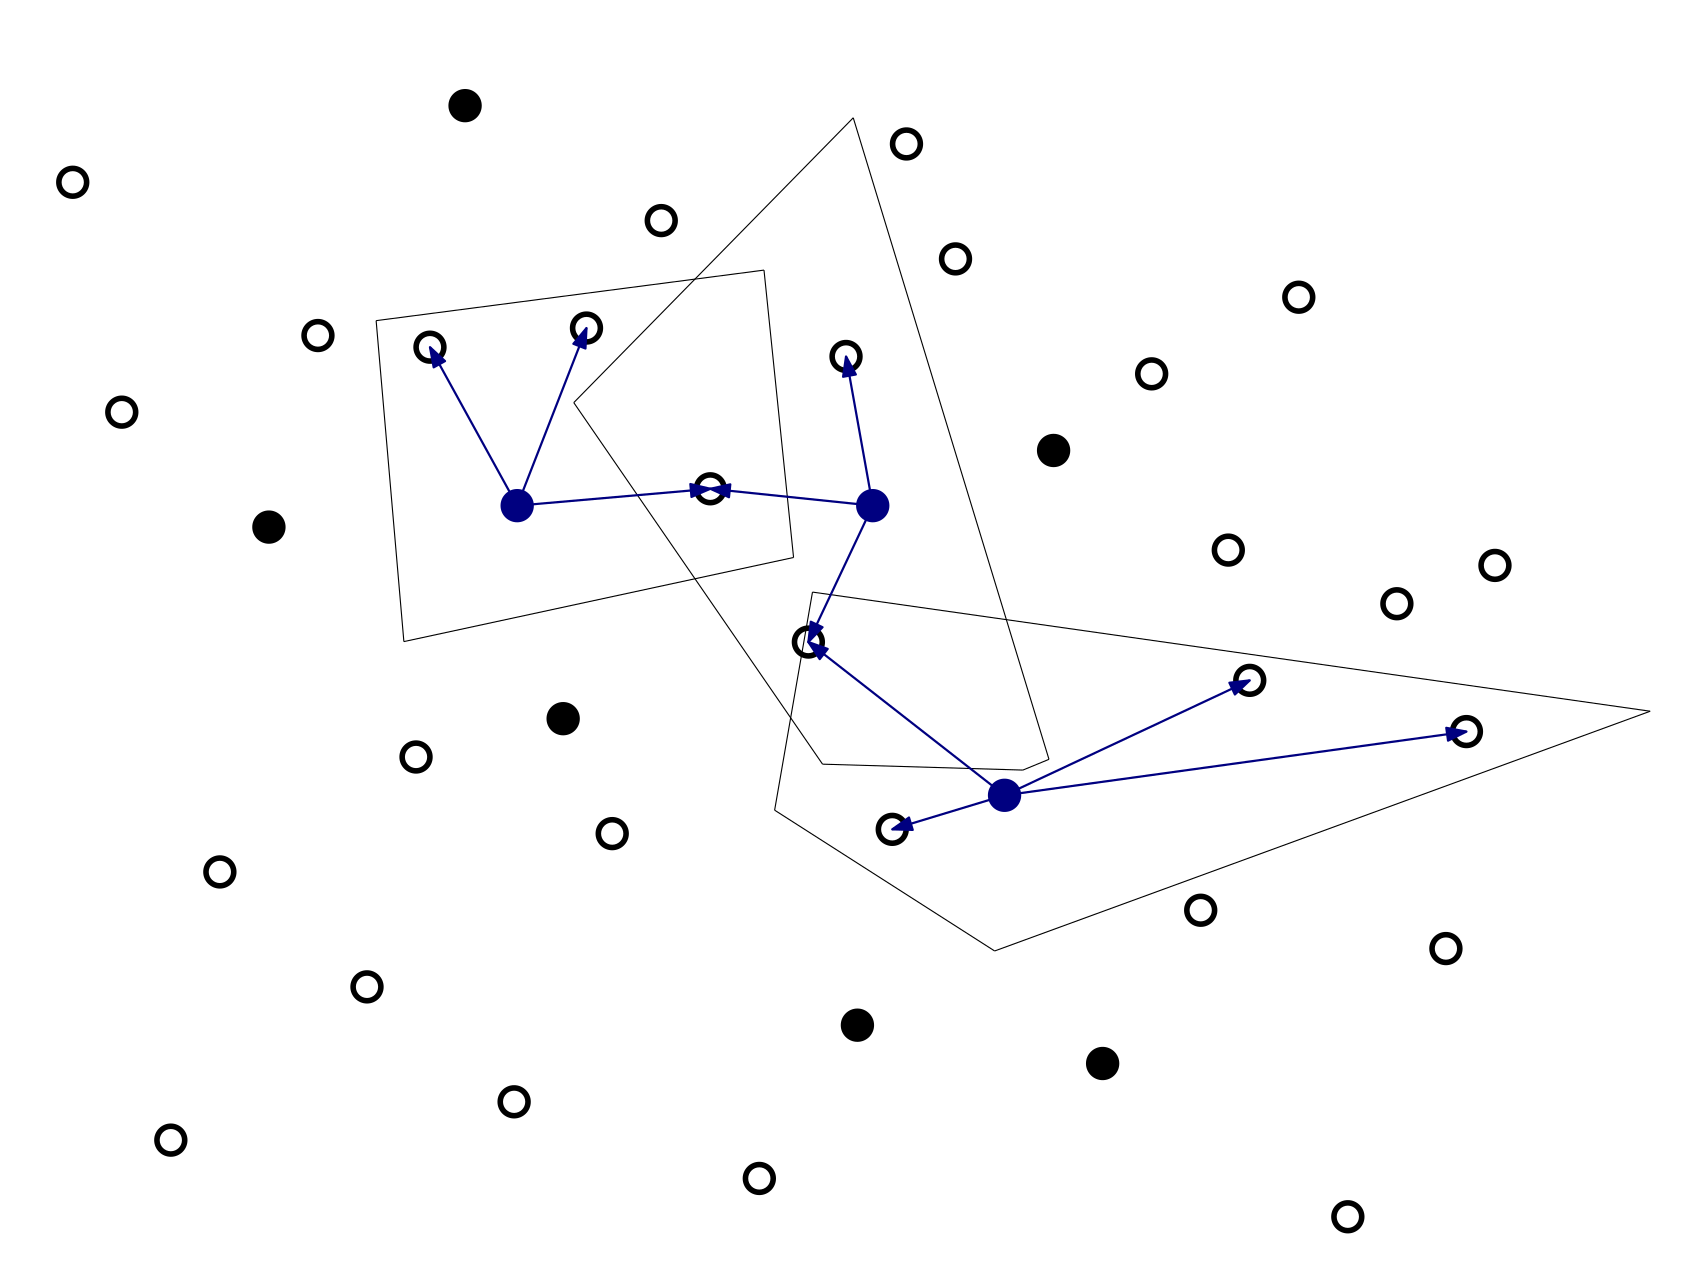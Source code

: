 <?xml version="1.0"?>
<!DOCTYPE ipe SYSTEM "ipe.dtd">
<ipe version="70218" creator="Ipe 7.2.28">
<info created="D:20240209213009" modified="D:20240209231523"/>
<ipestyle name="basic">
<symbol name="arrow/arc(spx)">
<path stroke="sym-stroke" fill="sym-stroke" pen="sym-pen">
0 0 m
-1 0.333 l
-1 -0.333 l
h
</path>
</symbol>
<symbol name="arrow/farc(spx)">
<path stroke="sym-stroke" fill="white" pen="sym-pen">
0 0 m
-1 0.333 l
-1 -0.333 l
h
</path>
</symbol>
<symbol name="arrow/ptarc(spx)">
<path stroke="sym-stroke" fill="sym-stroke" pen="sym-pen">
0 0 m
-1 0.333 l
-0.8 0 l
-1 -0.333 l
h
</path>
</symbol>
<symbol name="arrow/fptarc(spx)">
<path stroke="sym-stroke" fill="white" pen="sym-pen">
0 0 m
-1 0.333 l
-0.8 0 l
-1 -0.333 l
h
</path>
</symbol>
<symbol name="mark/circle(sx)" transformations="translations">
<path fill="sym-stroke">
0.6 0 0 0.6 0 0 e
0.4 0 0 0.4 0 0 e
</path>
</symbol>
<symbol name="mark/disk(sx)" transformations="translations">
<path fill="sym-stroke">
0.6 0 0 0.6 0 0 e
</path>
</symbol>
<symbol name="mark/fdisk(sfx)" transformations="translations">
<group>
<path fill="sym-fill">
0.5 0 0 0.5 0 0 e
</path>
<path fill="sym-stroke" fillrule="eofill">
0.6 0 0 0.6 0 0 e
0.4 0 0 0.4 0 0 e
</path>
</group>
</symbol>
<symbol name="mark/box(sx)" transformations="translations">
<path fill="sym-stroke" fillrule="eofill">
-0.6 -0.6 m
0.6 -0.6 l
0.6 0.6 l
-0.6 0.6 l
h
-0.4 -0.4 m
0.4 -0.4 l
0.4 0.4 l
-0.4 0.4 l
h
</path>
</symbol>
<symbol name="mark/square(sx)" transformations="translations">
<path fill="sym-stroke">
-0.6 -0.6 m
0.6 -0.6 l
0.6 0.6 l
-0.6 0.6 l
h
</path>
</symbol>
<symbol name="mark/fsquare(sfx)" transformations="translations">
<group>
<path fill="sym-fill">
-0.5 -0.5 m
0.5 -0.5 l
0.5 0.5 l
-0.5 0.5 l
h
</path>
<path fill="sym-stroke" fillrule="eofill">
-0.6 -0.6 m
0.6 -0.6 l
0.6 0.6 l
-0.6 0.6 l
h
-0.4 -0.4 m
0.4 -0.4 l
0.4 0.4 l
-0.4 0.4 l
h
</path>
</group>
</symbol>
<symbol name="mark/cross(sx)" transformations="translations">
<group>
<path fill="sym-stroke">
-0.43 -0.57 m
0.57 0.43 l
0.43 0.57 l
-0.57 -0.43 l
h
</path>
<path fill="sym-stroke">
-0.43 0.57 m
0.57 -0.43 l
0.43 -0.57 l
-0.57 0.43 l
h
</path>
</group>
</symbol>
<symbol name="arrow/fnormal(spx)">
<path stroke="sym-stroke" fill="white" pen="sym-pen">
0 0 m
-1 0.333 l
-1 -0.333 l
h
</path>
</symbol>
<symbol name="arrow/pointed(spx)">
<path stroke="sym-stroke" fill="sym-stroke" pen="sym-pen">
0 0 m
-1 0.333 l
-0.8 0 l
-1 -0.333 l
h
</path>
</symbol>
<symbol name="arrow/fpointed(spx)">
<path stroke="sym-stroke" fill="white" pen="sym-pen">
0 0 m
-1 0.333 l
-0.8 0 l
-1 -0.333 l
h
</path>
</symbol>
<symbol name="arrow/linear(spx)">
<path stroke="sym-stroke" pen="sym-pen">
-1 0.333 m
0 0 l
-1 -0.333 l
</path>
</symbol>
<symbol name="arrow/fdouble(spx)">
<path stroke="sym-stroke" fill="white" pen="sym-pen">
0 0 m
-1 0.333 l
-1 -0.333 l
h
-1 0 m
-2 0.333 l
-2 -0.333 l
h
</path>
</symbol>
<symbol name="arrow/double(spx)">
<path stroke="sym-stroke" fill="sym-stroke" pen="sym-pen">
0 0 m
-1 0.333 l
-1 -0.333 l
h
-1 0 m
-2 0.333 l
-2 -0.333 l
h
</path>
</symbol>
<symbol name="arrow/mid-normal(spx)">
<path stroke="sym-stroke" fill="sym-stroke" pen="sym-pen">
0.5 0 m
-0.5 0.333 l
-0.5 -0.333 l
h
</path>
</symbol>
<symbol name="arrow/mid-fnormal(spx)">
<path stroke="sym-stroke" fill="white" pen="sym-pen">
0.5 0 m
-0.5 0.333 l
-0.5 -0.333 l
h
</path>
</symbol>
<symbol name="arrow/mid-pointed(spx)">
<path stroke="sym-stroke" fill="sym-stroke" pen="sym-pen">
0.5 0 m
-0.5 0.333 l
-0.3 0 l
-0.5 -0.333 l
h
</path>
</symbol>
<symbol name="arrow/mid-fpointed(spx)">
<path stroke="sym-stroke" fill="white" pen="sym-pen">
0.5 0 m
-0.5 0.333 l
-0.3 0 l
-0.5 -0.333 l
h
</path>
</symbol>
<symbol name="arrow/mid-double(spx)">
<path stroke="sym-stroke" fill="sym-stroke" pen="sym-pen">
1 0 m
0 0.333 l
0 -0.333 l
h
0 0 m
-1 0.333 l
-1 -0.333 l
h
</path>
</symbol>
<symbol name="arrow/mid-fdouble(spx)">
<path stroke="sym-stroke" fill="white" pen="sym-pen">
1 0 m
0 0.333 l
0 -0.333 l
h
0 0 m
-1 0.333 l
-1 -0.333 l
h
</path>
</symbol>
<anglesize name="22.5 deg" value="22.5"/>
<anglesize name="30 deg" value="30"/>
<anglesize name="45 deg" value="45"/>
<anglesize name="60 deg" value="60"/>
<anglesize name="90 deg" value="90"/>
<arrowsize name="large" value="10"/>
<arrowsize name="small" value="5"/>
<arrowsize name="tiny" value="3"/>
<color name="blue" value="0 0 1"/>
<color name="brown" value="0.647 0.165 0.165"/>
<color name="darkblue" value="0 0 0.545"/>
<color name="darkcyan" value="0 0.545 0.545"/>
<color name="darkgray" value="0.663"/>
<color name="darkgreen" value="0 0.392 0"/>
<color name="darkmagenta" value="0.545 0 0.545"/>
<color name="darkorange" value="1 0.549 0"/>
<color name="darkred" value="0.545 0 0"/>
<color name="gold" value="1 0.843 0"/>
<color name="gray" value="0.745"/>
<color name="green" value="0 1 0"/>
<color name="lightblue" value="0.678 0.847 0.902"/>
<color name="lightcyan" value="0.878 1 1"/>
<color name="lightgray" value="0.827"/>
<color name="lightgreen" value="0.565 0.933 0.565"/>
<color name="lightyellow" value="1 1 0.878"/>
<color name="navy" value="0 0 0.502"/>
<color name="orange" value="1 0.647 0"/>
<color name="pink" value="1 0.753 0.796"/>
<color name="purple" value="0.627 0.125 0.941"/>
<color name="red" value="1 0 0"/>
<color name="seagreen" value="0.18 0.545 0.341"/>
<color name="turquoise" value="0.251 0.878 0.816"/>
<color name="violet" value="0.933 0.51 0.933"/>
<color name="yellow" value="1 1 0"/>
<dashstyle name="dash dot dotted" value="[4 2 1 2 1 2] 0"/>
<dashstyle name="dash dotted" value="[4 2 1 2] 0"/>
<dashstyle name="dashed" value="[4] 0"/>
<dashstyle name="dotted" value="[1 3] 0"/>
<gridsize name="10 pts (~3.5 mm)" value="10"/>
<gridsize name="14 pts (~5 mm)" value="14"/>
<gridsize name="16 pts (~6 mm)" value="16"/>
<gridsize name="20 pts (~7 mm)" value="20"/>
<gridsize name="28 pts (~10 mm)" value="28"/>
<gridsize name="32 pts (~12 mm)" value="32"/>
<gridsize name="4 pts" value="4"/>
<gridsize name="56 pts (~20 mm)" value="56"/>
<gridsize name="8 pts (~3 mm)" value="8"/>
<opacity name="10%" value="0.1"/>
<opacity name="30%" value="0.3"/>
<opacity name="50%" value="0.5"/>
<opacity name="75%" value="0.75"/>
<pen name="fat" value="1.2"/>
<pen name="heavier" value="0.8"/>
<pen name="ultrafat" value="2"/>
<symbolsize name="large" value="5"/>
<symbolsize name="small" value="2"/>
<symbolsize name="tiny" value="1.1"/>
<textsize name="Huge" value="\Huge"/>
<textsize name="LARGE" value="\LARGE"/>
<textsize name="Large" value="\Large"/>
<textsize name="footnote" value="\footnotesize"/>
<textsize name="huge" value="\huge"/>
<textsize name="large" value="\large"/>
<textsize name="script" value="\scriptsize"/>
<textsize name="small" value="\small"/>
<textsize name="tiny" value="\tiny"/>
<textstyle name="center" begin="\begin{center}" end="\end{center}"/>
<textstyle name="item" begin="\begin{itemize}\item{}" end="\end{itemize}"/>
<textstyle name="itemize" begin="\begin{itemize}" end="\end{itemize}"/>
<layout paper="600 450" origin="0 0" frame="600 450"/>
<tiling name="falling" angle="-60" step="4" width="1"/>
<tiling name="rising" angle="30" step="4" width="1"/>
</ipestyle>
<page>
<layer name="alpha"/>
<view layers="alpha" active="alpha"/>
<use layer="alpha" matrix="1 0 0 1 -4.23588 -416.093" name="mark/circle(sx)" pos="112 752" size="10" stroke="black"/>
<use matrix="1 0 0 1 33.2814 -388.506" name="mark/circle(sx)" pos="304 752" size="10" stroke="black"/>
<use matrix="1 0 0 1 27.2124 -428.23" name="mark/circle(sx)" pos="416 640" size="10" stroke="black"/>
<use matrix="1 0 0 1 34.9365 -405.61" name="mark/disk(sx)" pos="320 576" size="10" stroke="navy"/>
<use matrix="1 0 0 1 25.0055 -391.265" name="mark/circle(sx)" pos="224 672" size="10" stroke="black"/>
<use matrix="1 0 0 1 20.5917 -377.472" name="mark/disk(sx)" pos="352 672" size="10" stroke="black"/>
<use matrix="1 0 0 1 5.69515 -403.403" name="mark/circle(sx)" pos="208 560" size="10" stroke="black"/>
<use matrix="1 0 0 1 24.4538 -417.196" name="mark/circle(sx)" pos="48 560" size="10" stroke="black"/>
<use matrix="1 0 0 1 -21.8911 -405.058" name="mark/disk(sx)" pos="112 672" size="10" stroke="black"/>
<use matrix="1 0 0 1 15.0745 -423.817" name="mark/circle(sx)" pos="128 608" size="10" stroke="black"/>
<use matrix="1 0 0 1 12.3158 -414.437" name="mark/circle(sx)" pos="272 640" size="10" stroke="black"/>
<use matrix="1 0 0 1 23.3503 -374.713" name="mark/circle(sx)" pos="208 752" size="10" stroke="black"/>
<use matrix="1 0 0 1 12.8676 -402.299" name="mark/circle(sx)" pos="448 752" size="10" stroke="black"/>
<use matrix="1 0 0 1 -12.5117 -402.851" name="mark/circle(sx)" pos="544 656" size="10" stroke="black"/>
<use matrix="1 0 0 1 17.8331 -412.782" name="mark/circle(sx)" pos="496 528" size="10" stroke="black"/>
<use matrix="1 0 0 1 25.5572 -430.989" name="mark/circle(sx)" pos="400 560" size="10" stroke="black"/>
<use matrix="1 0 0 1 32.1779 -416.644" name="mark/circle(sx)" pos="464 656" size="10" stroke="black"/>
<use matrix="1 0 0 1 23.9021 -397.886" name="mark/circle(sx)" pos="384 720" size="10" stroke="black"/>
<use matrix="1 0 0 1 15.6262 -395.127" name="mark/circle(sx)" pos="304 800" size="10" stroke="black"/>
<use matrix="1 0 0 1 16.7296 -397.334" name="mark/disk(sx)" pos="144 816" size="10" stroke="black"/>
<use matrix="1 0 0 1 -12.5117 -392.92" name="mark/circle(sx)" pos="32 784" size="10" stroke="black"/>
<use matrix="1 0 0 1 -10.8566 -379.679" name="mark/circle(sx)" pos="48 688" size="10" stroke="black"/>
<use matrix="1 0 0 1 -11.96 -426.024" name="mark/disk(sx)" pos="208 624" size="10" stroke="black"/>
<use matrix="1 0 0 1 -2.58071 -410.575" name="mark/circle(sx)" pos="128 512" size="10" stroke="black"/>
<use matrix="1 0 0 1 29.971 -408.368" name="mark/disk(sx)" pos="272 496" size="10" stroke="black"/>
<use matrix="1 0 0 1 6.24688 -390.161" name="mark/disk(sx)" pos="384 464" size="10" stroke="black"/>
<use matrix="1 0 0 1 30.5227 -397.334" name="mark/circle(sx)" pos="448 416" size="10" stroke="black"/>
<use matrix="1 0 0 1 10.6607 -383.541" name="mark/circle(sx)" pos="256 416" size="10" stroke="black"/>
<use matrix="1 0 0 1 34.3848 -371.955" name="mark/circle(sx)" pos="144 432" size="10" stroke="black"/>
<use matrix="1 0 0 1 6.7986 -385.748" name="mark/circle(sx)" pos="48 432" size="10" stroke="black"/>
<use matrix="1 0 0 1 -12.5117 -397.334" name="mark/disk(sx)" pos="320 672" size="10" stroke="navy"/>
<use matrix="1 0 0 1 -12.5117 -397.334" name="mark/disk(sx)" pos="192 672" size="10" stroke="navy"/>
<use matrix="1 0 0 1 -12.5117 -397.334" name="mark/circle(sx)" pos="448 656" size="10" stroke="black"/>
<path matrix="1 0 0 1 -12.5117 -397.334" stroke="black">
284.676 562.37 m
363.873 511.684 l
</path>
<path matrix="1 0 0 1 -12.5117 -397.334" stroke="black">
284.676 562.37 m
298.306 640.882 l
</path>
<path matrix="1 0 0 1 -12.5117 -397.334" stroke="black">
298.306 640.882 m
599.873 597.993 l
</path>
<path matrix="1 0 0 1 -12.5117 -397.334" stroke="black">
363.873 511.684 m
599.873 597.993 l
</path>
<path matrix="1 0 0 1 -1.51174 -397.334" stroke="black">
130.22 738.607 m
140.206 623.064 l
</path>
<path matrix="1 0 0 1 -1.51174 -397.334" stroke="black">
130.22 738.607 m
269.851 756.796 l
</path>
<path matrix="1 0 0 1 -1.51174 -397.334" stroke="black">
140.206 623.064 m
280.492 653.342 l
</path>
<path matrix="1 0 0 1 -1.51174 -397.334" stroke="black">
269.851 756.796 m
280.492 653.342 l
</path>
<path matrix="1 0 0 1 -1.51174 -397.334" stroke="black">
363.049 576.807 m
372.442 580.678 l
</path>
<path matrix="1 0 0 1 -1.51174 -397.334" stroke="black">
363.049 576.807 m
290.93 578.934 l
</path>
<path matrix="1 0 0 1 -1.51174 -397.334" stroke="black">
290.93 578.934 m
201.367 709.091 l
</path>
<path matrix="1 0 0 1 -1.51174 -397.334" stroke="black">
201.367 709.091 m
301.982 811.632 l
</path>
<path matrix="1 0 0 1 -1.51174 -397.334" stroke="black">
372.442 580.678 m
301.982 811.632 l
</path>
<path matrix="1 0 0 1 -1.51174 -397.334" stroke="navy" pen="heavier" arrow="normal/normal">
181 672 m
250.517 678.069 l
</path>
<path matrix="1 0 0 1 -1.51174 -397.334" stroke="navy" pen="heavier" arrow="normal/normal">
309 672 m
250.517 678.069 l
</path>
<path matrix="1 0 0 1 -1.51174 -397.334" stroke="navy" pen="heavier" arrow="normal/normal">
309 672 m
285.828 622.897 l
</path>
<path matrix="1 0 0 1 -1.51174 -397.334" stroke="navy" pen="heavier" arrow="normal/normal">
356.448 567.724 m
285.828 622.897 l
</path>
<path matrix="1 0 0 1 -1.51174 -397.334" stroke="navy" pen="heavier" arrow="normal/normal">
356.448 567.724 m
444.724 609.103 l
</path>
<use matrix="1 0 0 1 116.092 -452.288" name="mark/circle(sx)" pos="32 784" size="10" stroke="black"/>
<use matrix="1 0 0 1 172.436 -445.397" name="mark/circle(sx)" pos="32 784" size="10" stroke="black"/>
<use matrix="1 0 0 1 265.87 -455.636" name="mark/circle(sx)" pos="32 784" size="10" stroke="black"/>
<use matrix="1 0 0 1 489.215 -590.667" name="mark/circle(sx)" pos="32 784" size="10" stroke="black"/>
<use matrix="1 0 0 1 282.509 -625.865" name="mark/circle(sx)" pos="32 784" size="10" stroke="black"/>
<path matrix="1 0 0 1 -1.51174 -397.334" stroke="navy" pen="heavier" arrow="normal/normal">
356.448 567.724 m
316.02 555.469 l
</path>
<path matrix="1 0 0 1 -1.51174 -397.334" stroke="navy" pen="heavier" arrow="normal/normal">
356.448 567.724 m
522.726 590.667 l
</path>
<path matrix="1 0 0 1 -1.51174 -397.334" stroke="navy" pen="heavier" arrow="normal/normal">
309 672 m
299.381 725.697 l
</path>
<path matrix="1 0 0 1 -1.51174 -397.334" stroke="navy" pen="heavier" arrow="normal/normal">
181 672 m
205.948 735.937 l
</path>
<path matrix="1 0 0 1 -1.51174 -397.334" stroke="navy" pen="heavier" arrow="normal/normal">
181 672 m
149.604 729.046 l
</path>
<use matrix="1 0 0 1 -15.5156 -13.0771" name="mark/circle(sx)" pos="15.5156 13.0771" size="10" stroke="white"/>
<use name="mark/circle(sx)" pos="600 450" size="10" stroke="white"/>
</page>
</ipe>
